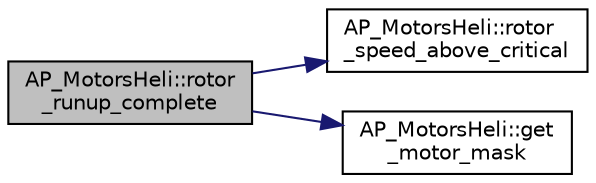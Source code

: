 digraph "AP_MotorsHeli::rotor_runup_complete"
{
 // INTERACTIVE_SVG=YES
  edge [fontname="Helvetica",fontsize="10",labelfontname="Helvetica",labelfontsize="10"];
  node [fontname="Helvetica",fontsize="10",shape=record];
  rankdir="LR";
  Node1 [label="AP_MotorsHeli::rotor\l_runup_complete",height=0.2,width=0.4,color="black", fillcolor="grey75", style="filled", fontcolor="black"];
  Node1 -> Node2 [color="midnightblue",fontsize="10",style="solid",fontname="Helvetica"];
  Node2 [label="AP_MotorsHeli::rotor\l_speed_above_critical",height=0.2,width=0.4,color="black", fillcolor="white", style="filled",URL="$classAP__MotorsHeli.html#a220f564f7186b59a6a8826854ce0d0cd"];
  Node1 -> Node3 [color="midnightblue",fontsize="10",style="solid",fontname="Helvetica"];
  Node3 [label="AP_MotorsHeli::get\l_motor_mask",height=0.2,width=0.4,color="black", fillcolor="white", style="filled",URL="$classAP__MotorsHeli.html#a69dbba0567c16c7ce83b70e8926c0706"];
}

